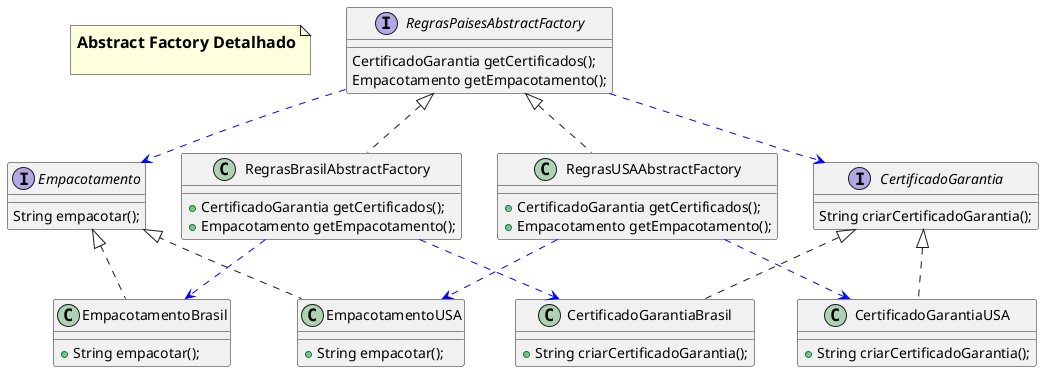 @startuml
note as N1
  <size:16><b>Abstract Factory Detalhado

end note
'title Factory Method

interface RegrasPaisesAbstractFactory {
    CertificadoGarantia getCertificados();
    Empacotamento getEmpacotamento();
}

class RegrasBrasilAbstractFactory {
    +CertificadoGarantia getCertificados();
    +Empacotamento getEmpacotamento();
}

class RegrasUSAAbstractFactory {
    +CertificadoGarantia getCertificados();
    +Empacotamento getEmpacotamento();
}

interface Empacotamento {
    String empacotar();
}

class EmpacotamentoBrasil {
    +String empacotar();
}

class EmpacotamentoUSA {
    +String empacotar();
}

interface CertificadoGarantia {
    String criarCertificadoGarantia();
}

class CertificadoGarantiaBrasil {
    +String criarCertificadoGarantia();
}

class CertificadoGarantiaUSA {
    +String criarCertificadoGarantia();
}

class RegrasBrasilAbstractFactory implements RegrasPaisesAbstractFactory
class RegrasUSAAbstractFactory implements RegrasPaisesAbstractFactory

class EmpacotamentoBrasil implements Empacotamento
class EmpacotamentoUSA implements Empacotamento

class CertificadoGarantiaBrasil implements CertificadoGarantia
class CertificadoGarantiaUSA implements CertificadoGarantia

RegrasPaisesAbstractFactory .[#blue].> Empacotamento
RegrasPaisesAbstractFactory .[#blue].> CertificadoGarantia

RegrasBrasilAbstractFactory .[#blue].> EmpacotamentoBrasil
RegrasBrasilAbstractFactory .[#blue].> CertificadoGarantiaBrasil

RegrasUSAAbstractFactory .[#blue].> EmpacotamentoUSA
RegrasUSAAbstractFactory .[#blue].> CertificadoGarantiaUSA
@enduml
